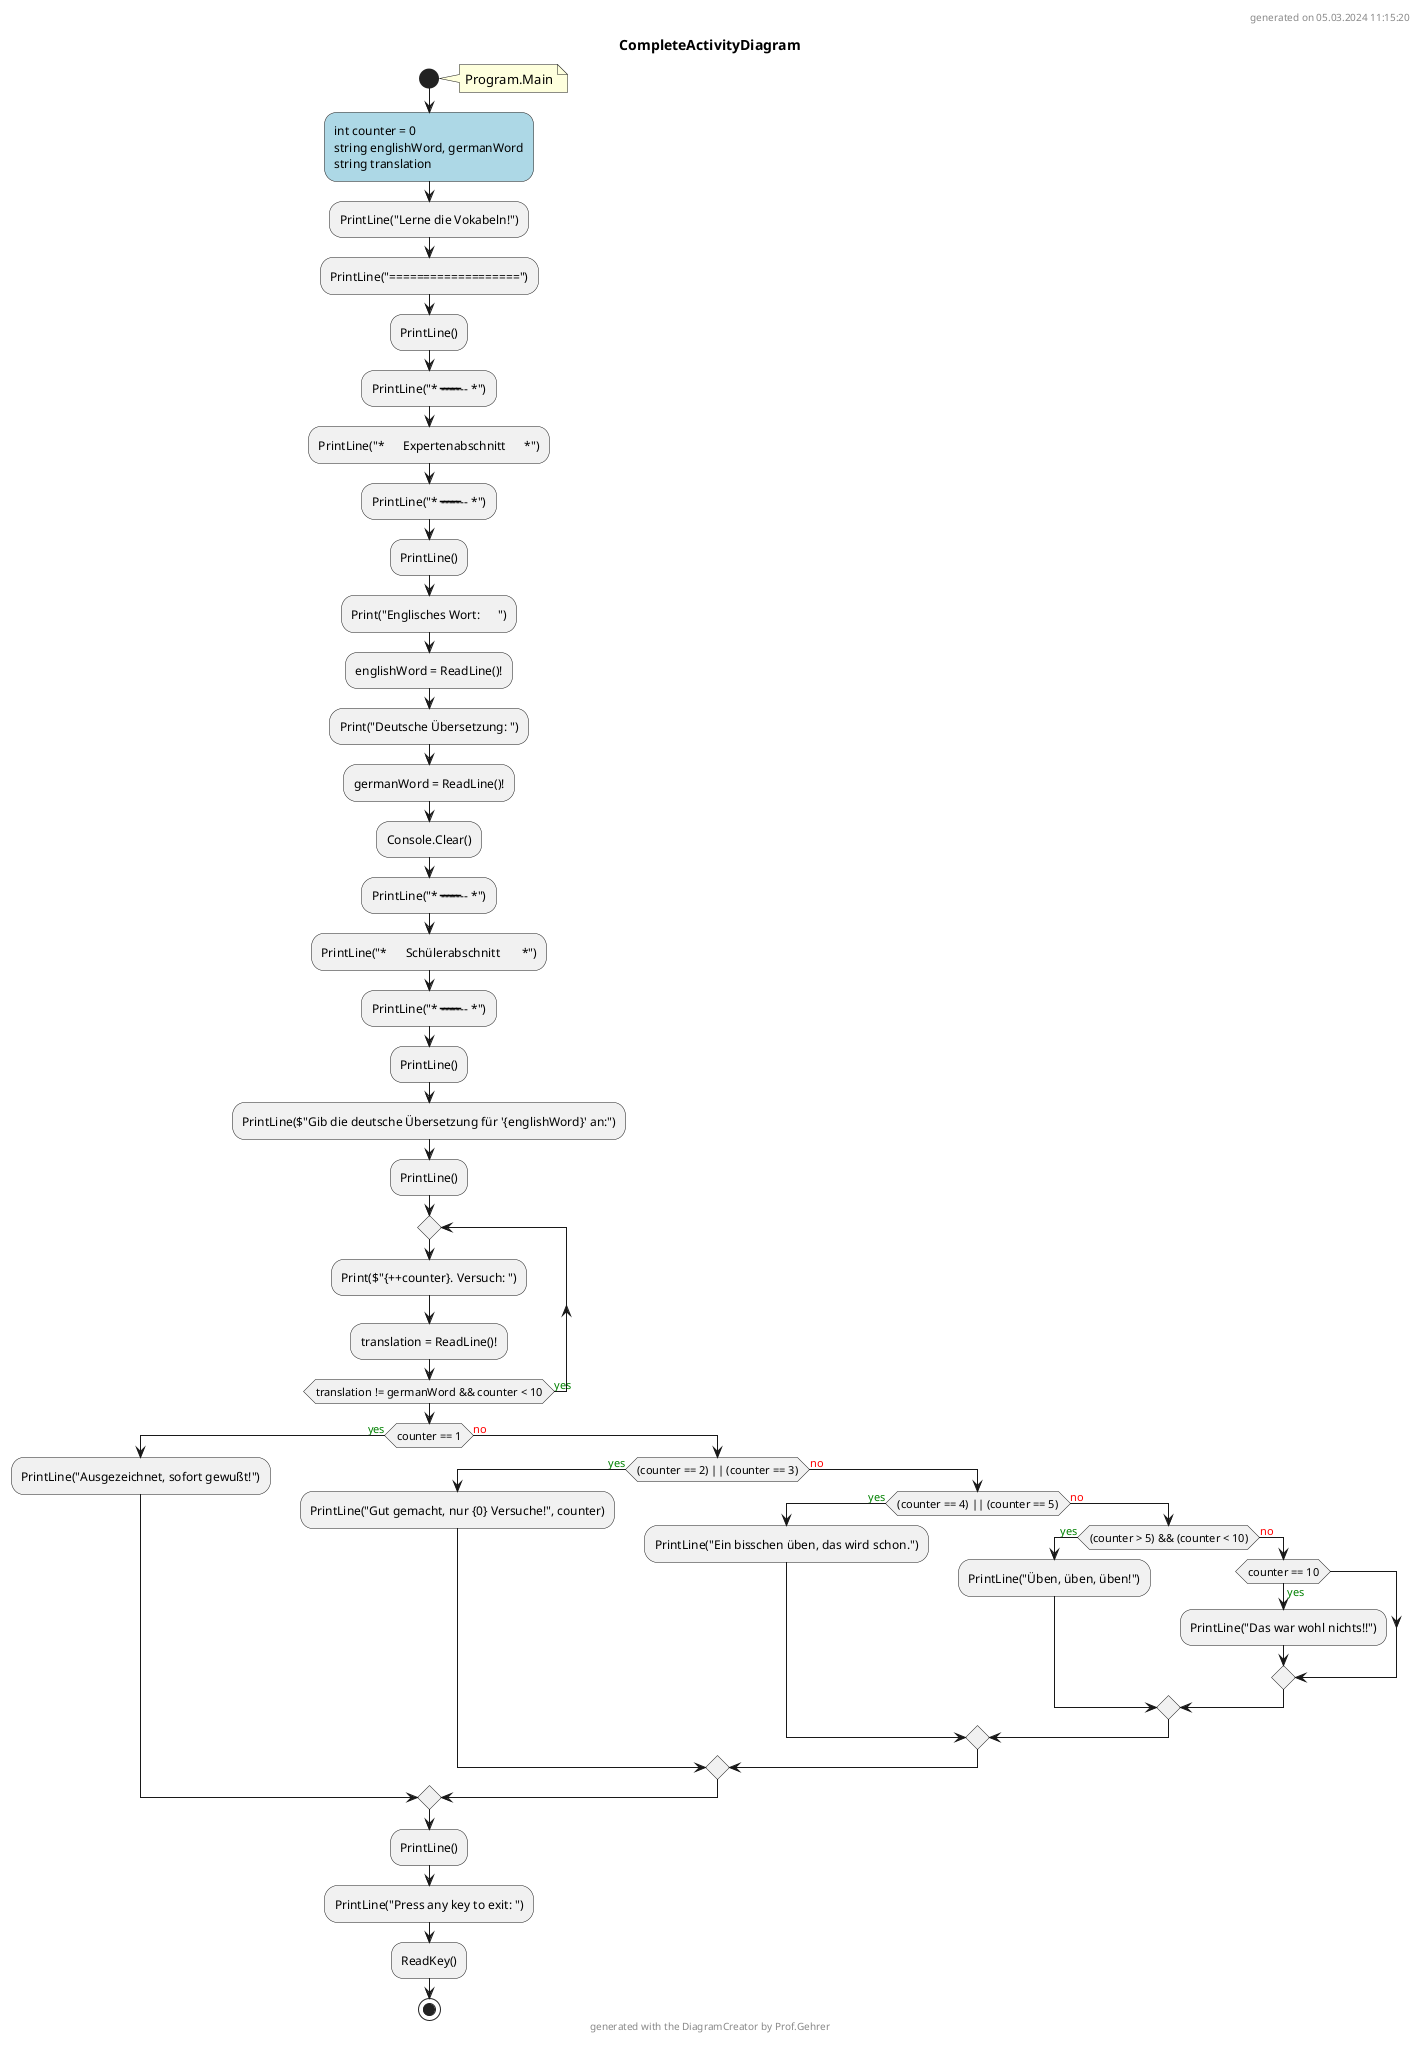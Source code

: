 @startuml CompleteActivityDiagram
header
generated on 05.03.2024 11:15:20
end header
title CompleteActivityDiagram
start
note right:  Program.Main
#LightBlue:int counter = 0
string englishWord, germanWord
string translation;
:PrintLine("Lerne die Vokabeln!");
:PrintLine("===================");
:PrintLine();
:PrintLine("* --------------------------- *");
:PrintLine("*      Expertenabschnitt      *");
:PrintLine("* --------------------------- *");
:PrintLine();
:Print("Englisches Wort:      ");
:englishWord = ReadLine()!;
:Print("Deutsche Übersetzung: ");
:germanWord = ReadLine()!;
:Console.Clear();
:PrintLine("* --------------------------- *");
:PrintLine("*      Schülerabschnitt       *");
:PrintLine("* --------------------------- *");
:PrintLine();
:PrintLine($"Gib die deutsche Übersetzung für '{englishWord}' an:");
:PrintLine();
repeat
    :Print($"{++counter}. Versuch: ");
    :translation = ReadLine()!;
repeat while (translation != germanWord && counter < 10) is (<color:green>yes)
if (counter == 1) then (<color:green>yes)
    :PrintLine("Ausgezeichnet, sofort gewußt!");
  else (<color:red>no)
    if ((counter == 2) || (counter == 3)) then (<color:green>yes)
        :PrintLine("Gut gemacht, nur {0} Versuche!", counter);
      else (<color:red>no)
        if ((counter == 4) || (counter == 5)) then (<color:green>yes)
            :PrintLine("Ein bisschen üben, das wird schon.");
          else (<color:red>no)
            if ((counter > 5) && (counter < 10)) then (<color:green>yes)
                :PrintLine("Üben, üben, üben!");
              else (<color:red>no)
                if (counter == 10) then (<color:green>yes)
                    :PrintLine("Das war wohl nichts!!");
                endif
            endif
        endif
    endif
endif
:PrintLine();
:PrintLine("Press any key to exit: ");
:ReadKey();
footer
generated with the DiagramCreator by Prof.Gehrer
end footer
stop
footer
generated with the DiagramCreator by Prof.Gehrer
end footer
@enduml
